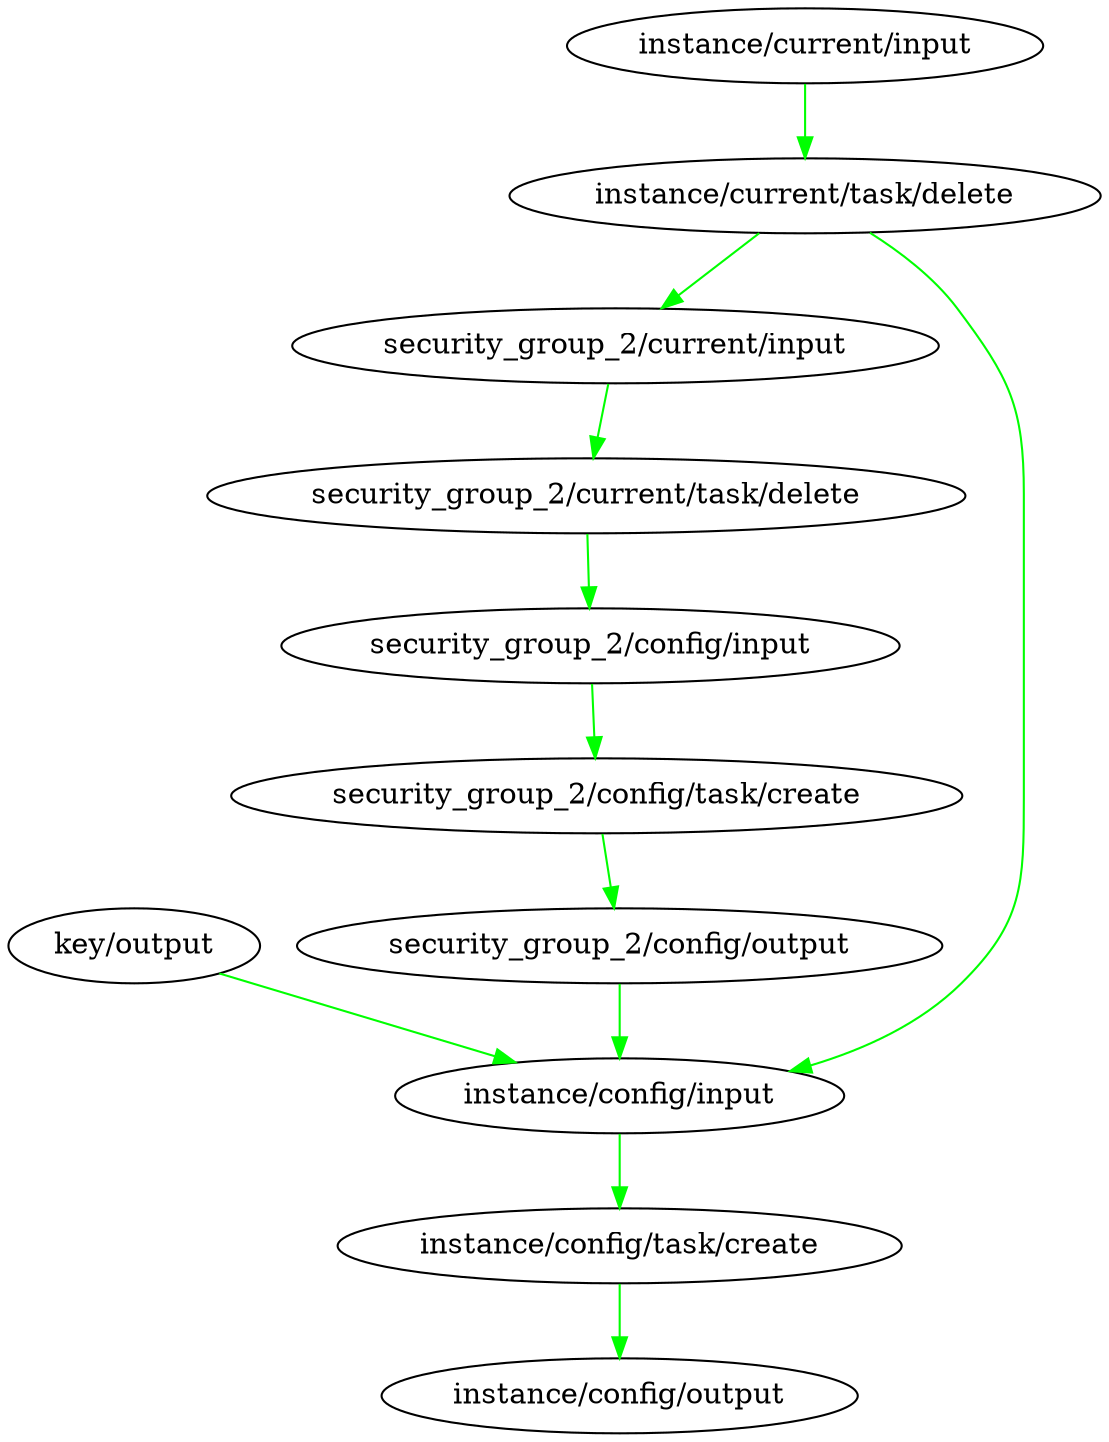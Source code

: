 digraph {
	"key/output"
	"security_group_2/current/input"
	"security_group_2/current/task/delete"
	"security_group_2/config/input"
	"security_group_2/config/output"
	"security_group_2/config/task/create"
	"instance/current/input"
	"instance/current/task/delete"
	"instance/config/input"
	"instance/config/output"
	"instance/config/task/create"
	"key/output" -> "instance/config/input" [color=green]
	"security_group_2/current/input" -> "security_group_2/current/task/delete" [color=green]
	"security_group_2/current/task/delete" -> "security_group_2/config/input" [color=green]
	"security_group_2/config/input" -> "security_group_2/config/task/create" [color=green]
	"security_group_2/config/output" -> "instance/config/input" [color=green]
	"security_group_2/config/task/create" -> "security_group_2/config/output" [color=green]
	"instance/current/input" -> "instance/current/task/delete" [color=green]
	"instance/current/task/delete" -> "instance/config/input" [color=green]
	"instance/current/task/delete" -> "security_group_2/current/input" [color=green]
	"instance/config/input" -> "instance/config/task/create" [color=green]
	"instance/config/task/create" -> "instance/config/output" [color=green]
}
